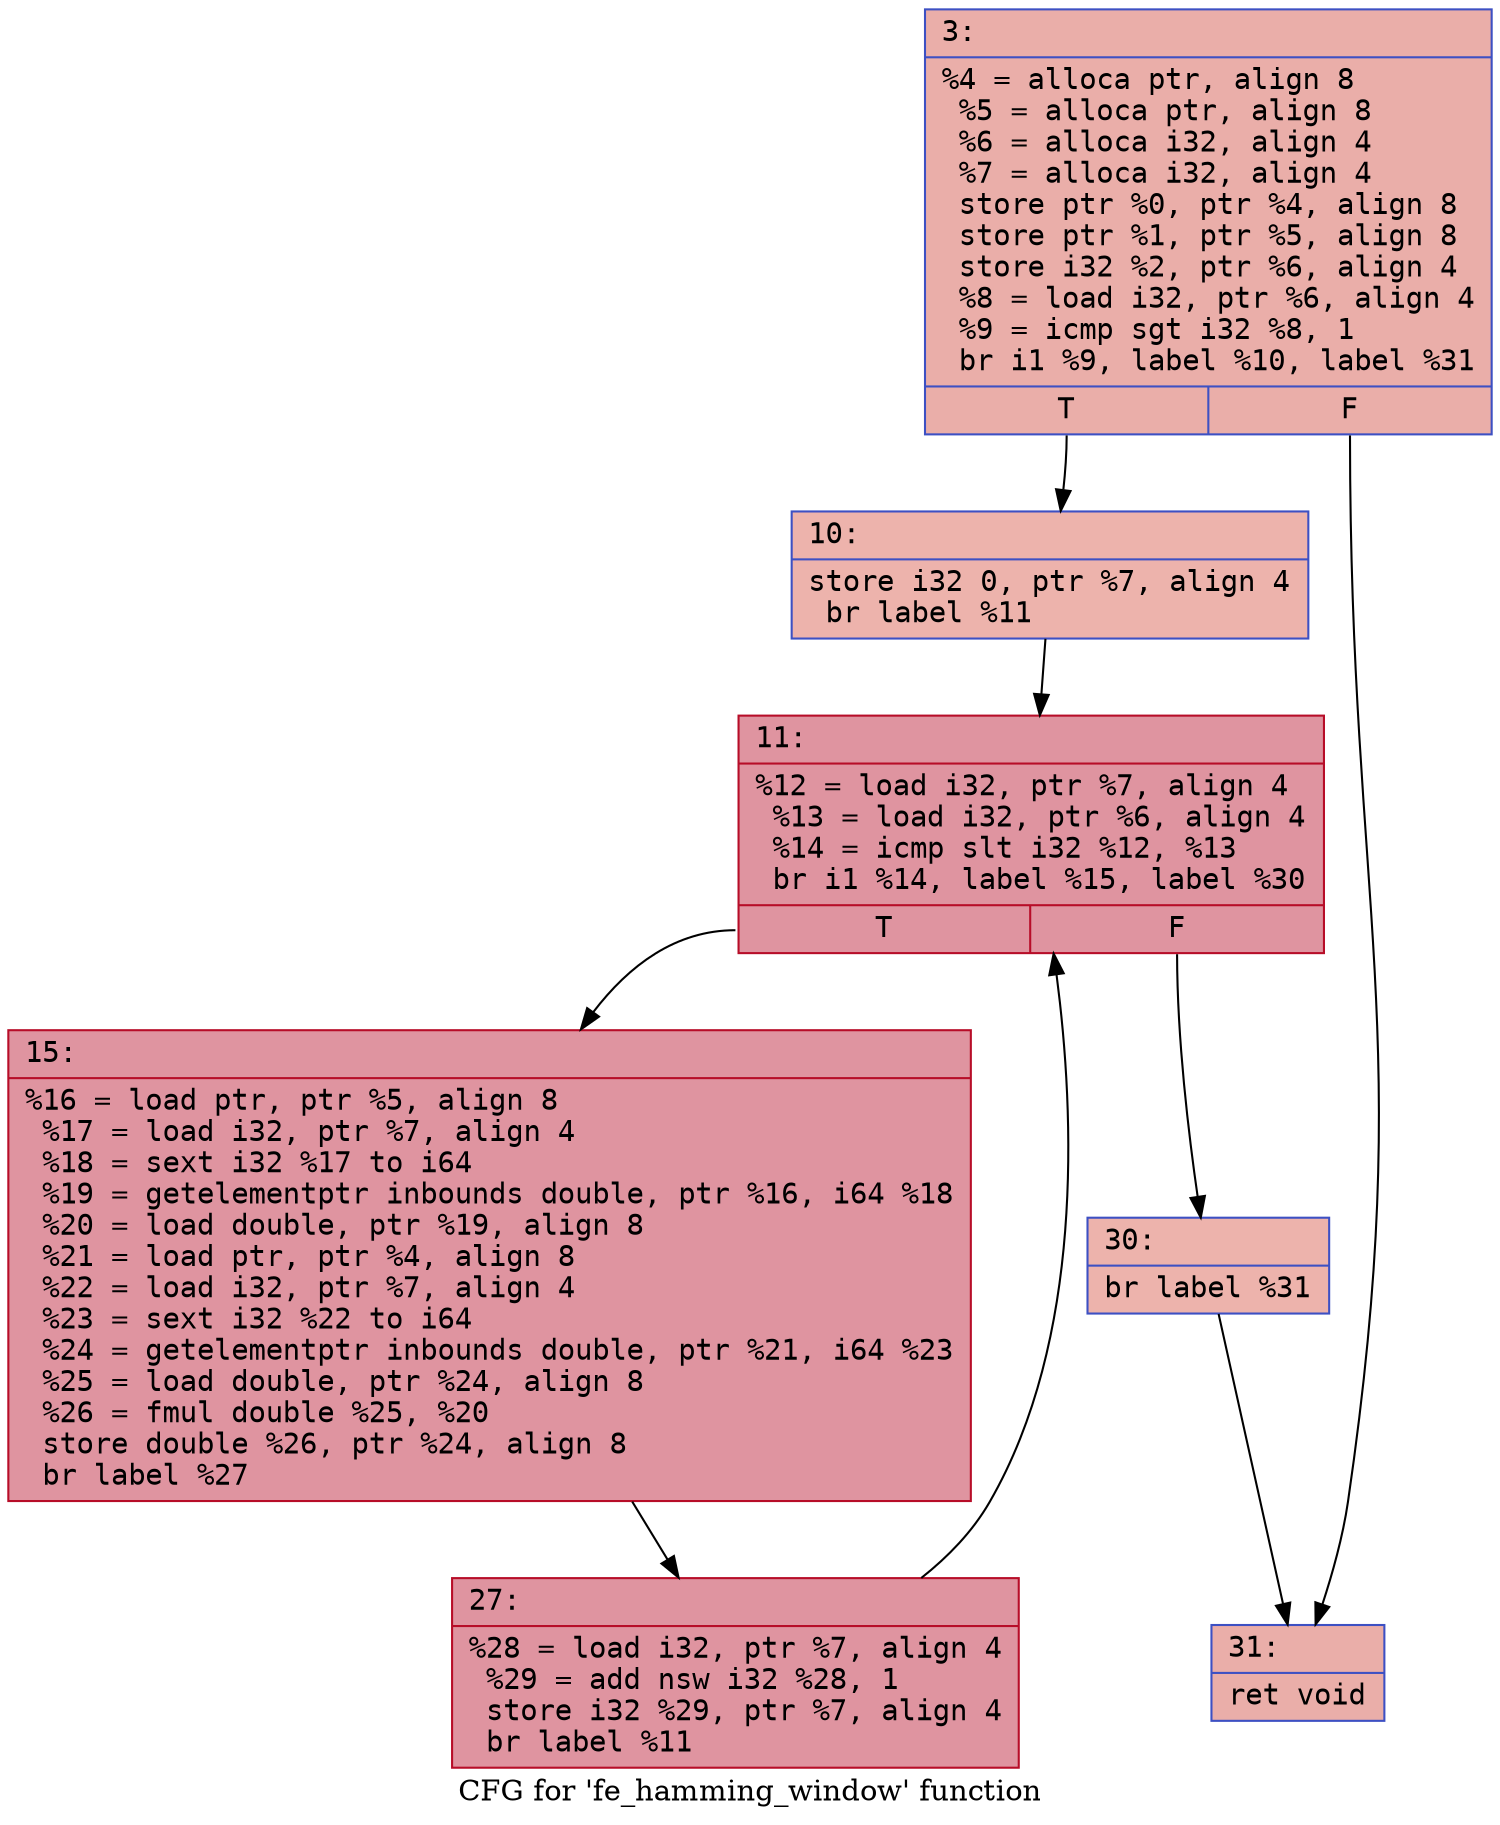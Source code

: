 digraph "CFG for 'fe_hamming_window' function" {
	label="CFG for 'fe_hamming_window' function";

	Node0x60000333f6b0 [shape=record,color="#3d50c3ff", style=filled, fillcolor="#d0473d70" fontname="Courier",label="{3:\l|  %4 = alloca ptr, align 8\l  %5 = alloca ptr, align 8\l  %6 = alloca i32, align 4\l  %7 = alloca i32, align 4\l  store ptr %0, ptr %4, align 8\l  store ptr %1, ptr %5, align 8\l  store i32 %2, ptr %6, align 4\l  %8 = load i32, ptr %6, align 4\l  %9 = icmp sgt i32 %8, 1\l  br i1 %9, label %10, label %31\l|{<s0>T|<s1>F}}"];
	Node0x60000333f6b0:s0 -> Node0x60000333f700[tooltip="3 -> 10\nProbability 50.00%" ];
	Node0x60000333f6b0:s1 -> Node0x60000333f890[tooltip="3 -> 31\nProbability 50.00%" ];
	Node0x60000333f700 [shape=record,color="#3d50c3ff", style=filled, fillcolor="#d6524470" fontname="Courier",label="{10:\l|  store i32 0, ptr %7, align 4\l  br label %11\l}"];
	Node0x60000333f700 -> Node0x60000333f750[tooltip="10 -> 11\nProbability 100.00%" ];
	Node0x60000333f750 [shape=record,color="#b70d28ff", style=filled, fillcolor="#b70d2870" fontname="Courier",label="{11:\l|  %12 = load i32, ptr %7, align 4\l  %13 = load i32, ptr %6, align 4\l  %14 = icmp slt i32 %12, %13\l  br i1 %14, label %15, label %30\l|{<s0>T|<s1>F}}"];
	Node0x60000333f750:s0 -> Node0x60000333f7a0[tooltip="11 -> 15\nProbability 96.88%" ];
	Node0x60000333f750:s1 -> Node0x60000333f840[tooltip="11 -> 30\nProbability 3.12%" ];
	Node0x60000333f7a0 [shape=record,color="#b70d28ff", style=filled, fillcolor="#b70d2870" fontname="Courier",label="{15:\l|  %16 = load ptr, ptr %5, align 8\l  %17 = load i32, ptr %7, align 4\l  %18 = sext i32 %17 to i64\l  %19 = getelementptr inbounds double, ptr %16, i64 %18\l  %20 = load double, ptr %19, align 8\l  %21 = load ptr, ptr %4, align 8\l  %22 = load i32, ptr %7, align 4\l  %23 = sext i32 %22 to i64\l  %24 = getelementptr inbounds double, ptr %21, i64 %23\l  %25 = load double, ptr %24, align 8\l  %26 = fmul double %25, %20\l  store double %26, ptr %24, align 8\l  br label %27\l}"];
	Node0x60000333f7a0 -> Node0x60000333f7f0[tooltip="15 -> 27\nProbability 100.00%" ];
	Node0x60000333f7f0 [shape=record,color="#b70d28ff", style=filled, fillcolor="#b70d2870" fontname="Courier",label="{27:\l|  %28 = load i32, ptr %7, align 4\l  %29 = add nsw i32 %28, 1\l  store i32 %29, ptr %7, align 4\l  br label %11\l}"];
	Node0x60000333f7f0 -> Node0x60000333f750[tooltip="27 -> 11\nProbability 100.00%" ];
	Node0x60000333f840 [shape=record,color="#3d50c3ff", style=filled, fillcolor="#d6524470" fontname="Courier",label="{30:\l|  br label %31\l}"];
	Node0x60000333f840 -> Node0x60000333f890[tooltip="30 -> 31\nProbability 100.00%" ];
	Node0x60000333f890 [shape=record,color="#3d50c3ff", style=filled, fillcolor="#d0473d70" fontname="Courier",label="{31:\l|  ret void\l}"];
}
